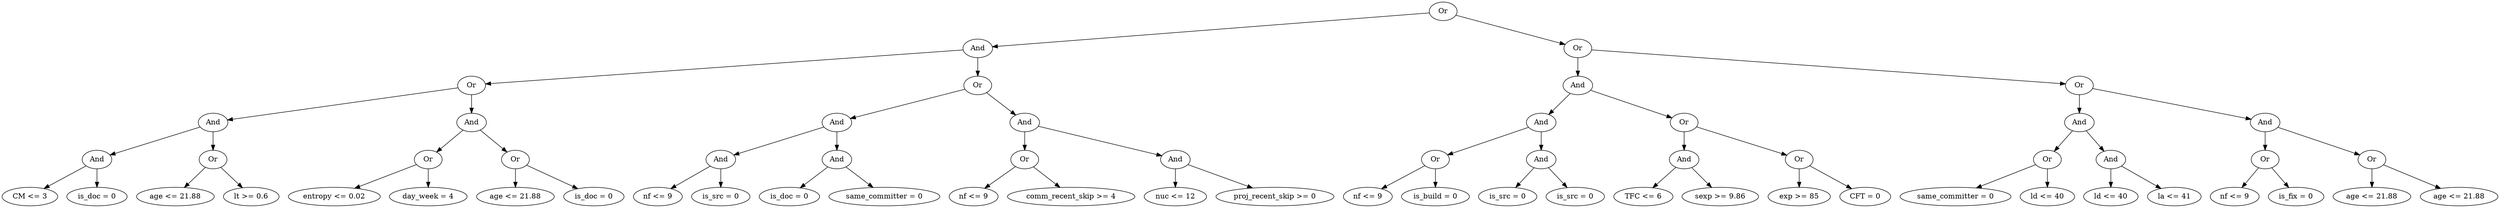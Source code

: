 digraph G {
	graph [bb="0,0,4021.3,396",
		dpi=78
	];
	node [label="\N"];
	1	 [height=0.5,
		label=Or,
		pos="2153.8,378",
		width=0.75];
	2	 [height=0.5,
		label=And,
		pos="1573.8,306",
		width=0.75];
	1 -> 2	 [pos="e,1600.4,310.21 2127.4,373.81 2033.9,362.52 1718.6,324.46 1610.5,311.43"];
	3	 [height=0.5,
		label=Or,
		pos="2602.8,306",
		width=0.75];
	1 -> 3	 [pos="e,2576.7,311.08 2179.9,372.93 2256.2,361.05 2478.9,326.32 2566.7,312.64"];
	4	 [height=0.5,
		label=Or,
		pos="751.85,234",
		width=0.75];
	2 -> 4	 [pos="e,778.52,237.27 1547,302.71 1425.6,292.38 928.74,250.06 788.73,238.14"];
	5	 [height=0.5,
		label=Or,
		pos="1573.8,234",
		width=0.75];
	2 -> 5	 [pos="e,1573.8,252.1 1573.8,287.7 1573.8,279.98 1573.8,270.71 1573.8,262.11"];
	8	 [height=0.5,
		label=And,
		pos="344.85,162",
		width=0.75];
	4 -> 8	 [pos="e,370.76,167.46 726.08,228.57 656.01,216.52 461.85,183.12 380.95,169.21"];
	9	 [height=0.5,
		label=And,
		pos="751.85,162",
		width=0.75];
	4 -> 9	 [pos="e,751.85,180.1 751.85,215.7 751.85,207.98 751.85,198.71 751.85,190.11"];
	16	 [height=0.5,
		label=And,
		pos="157.85,90",
		width=0.75];
	8 -> 16	 [pos="e,180.96,99.654 321.92,152.42 288.97,140.08 228.08,117.29 190.45,103.21"];
	17	 [height=0.5,
		label=Or,
		pos="344.85,90",
		width=0.75];
	8 -> 17	 [pos="e,344.85,108.1 344.85,143.7 344.85,135.98 344.85,126.71 344.85,118.11"];
	32	 [height=0.5,
		label="CM <= 3",
		pos="44.846,18",
		width=1.2457];
	16 -> 32	 [pos="e,68.427,33.608 138.68,77.125 121.86,66.707 97.053,51.34 77.17,39.024"];
	33	 [height=0.5,
		label="is_doc = 0",
		pos="157.85,18",
		width=1.3902];
	16 -> 33	 [pos="e,157.85,36.104 157.85,71.697 157.85,63.983 157.85,54.712 157.85,46.112"];
	34	 [height=0.5,
		label="age <= 21.88",
		pos="284.85,18",
		width=1.6249];
	17 -> 34	 [pos="e,299.1,35.628 331.83,73.811 324.21,64.927 314.42,53.504 305.75,43.388"];
	35	 [height=0.5,
		label="lt >= 0.6",
		pos="403.85,18",
		width=1.1735];
	17 -> 35	 [pos="e,390.25,35.134 357.65,73.811 365.24,64.8 375.04,53.177 383.66,42.955"];
	18	 [height=0.5,
		label=Or,
		pos="682.85,90",
		width=0.75];
	9 -> 18	 [pos="e,697.12,105.49 737.55,146.5 727.93,136.73 715.07,123.69 704.24,112.7"];
	19	 [height=0.5,
		label=Or,
		pos="820.85,90",
		width=0.75];
	9 -> 19	 [pos="e,806.57,105.49 766.14,146.5 775.76,136.73 788.62,123.69 799.46,112.7"];
	36	 [height=0.5,
		label="entropy <= 0.02",
		pos="533.85,18",
		width=1.9318];
	18 -> 36	 [pos="e,565.85,34.035 661.5,78.971 639.01,68.408 603.05,51.513 575.02,38.344"];
	37	 [height=0.5,
		label="day_week = 4",
		pos="682.85,18",
		width=1.7151];
	18 -> 37	 [pos="e,682.85,36.104 682.85,71.697 682.85,63.983 682.85,54.712 682.85,46.112"];
	38	 [height=0.5,
		label="age <= 21.88",
		pos="820.85,18",
		width=1.6249];
	19 -> 38	 [pos="e,820.85,36.104 820.85,71.697 820.85,63.983 820.85,54.712 820.85,46.112"];
	39	 [height=0.5,
		label="is_doc = 0",
		pos="947.85,18",
		width=1.3902];
	19 -> 39	 [pos="e,921.65,33.438 840.97,77.908 860.23,67.29 889.7,51.048 912.82,38.306"];
	10	 [height=0.5,
		label=And,
		pos="1348.8,162",
		width=0.75];
	5 -> 10	 [pos="e,1372.8,170.44 1549.8,225.51 1509.5,212.98 1428.4,187.76 1382.5,173.48"];
	11	 [height=0.5,
		label=And,
		pos="1648.8,162",
		width=0.75];
	5 -> 11	 [pos="e,1633.7,177.14 1589,218.83 1599.7,208.87 1614.2,195.37 1626.2,184.14"];
	20	 [height=0.5,
		label=And,
		pos="1157.8,90",
		width=0.75];
	10 -> 20	 [pos="e,1181,99.474 1325.8,152.56 1292.1,140.21 1229.2,117.15 1190.7,103.03"];
	21	 [height=0.5,
		label=And,
		pos="1348.8,90",
		width=0.75];
	10 -> 21	 [pos="e,1348.8,108.1 1348.8,143.7 1348.8,135.98 1348.8,126.71 1348.8,118.11"];
	40	 [height=0.5,
		label="nf <= 9",
		pos="1053.8,18",
		width=1.0652];
	20 -> 40	 [pos="e,1074.8,33.091 1139.3,76.485 1123.7,66.009 1101.2,50.871 1083.2,38.76"];
	41	 [height=0.5,
		label="is_src = 0",
		pos="1157.8,18",
		width=1.3179];
	20 -> 41	 [pos="e,1157.8,36.104 1157.8,71.697 1157.8,63.983 1157.8,54.712 1157.8,46.112"];
	42	 [height=0.5,
		label="is_doc = 0",
		pos="1272.8,18",
		width=1.3902];
	21 -> 42	 [pos="e,1290.3,35.103 1333.5,74.834 1323.2,65.396 1309.5,52.78 1297.7,41.929"];
	43	 [height=0.5,
		label="same_committer = 0",
		pos="1425.8,18",
		width=2.3651];
	21 -> 43	 [pos="e,1407.6,35.606 1364.4,74.834 1374.7,65.527 1388.3,53.13 1400.1,42.382"];
	22	 [height=0.5,
		label=Or,
		pos="1648.8,90",
		width=0.75];
	11 -> 22	 [pos="e,1648.8,108.1 1648.8,143.7 1648.8,135.98 1648.8,126.71 1648.8,118.11"];
	23	 [height=0.5,
		label=And,
		pos="1890.8,90",
		width=0.75];
	11 -> 23	 [pos="e,1866.6,98.012 1673.4,153.9 1716.8,141.34 1807.2,115.19 1856.7,100.88"];
	44	 [height=0.5,
		label="nf <= 9",
		pos="1566.8,18",
		width=1.0652];
	22 -> 44	 [pos="e,1584.4,34.013 1632.6,75.17 1621.1,65.337 1605.4,51.934 1592.2,40.686"];
	45	 [height=0.5,
		label="comm_recent_skip >= 4",
		pos="1723.8,18",
		width=2.7984];
	22 -> 45	 [pos="e,1705.8,35.859 1664,74.834 1673.8,65.681 1686.8,53.538 1698.2,42.915"];
	46	 [height=0.5,
		label="nuc <= 12",
		pos="1890.8,18",
		width=1.336];
	23 -> 46	 [pos="e,1890.8,36.104 1890.8,71.697 1890.8,63.983 1890.8,54.712 1890.8,46.112"];
	47	 [height=0.5,
		label="proj_recent_skip >= 0",
		pos="2048.8,18",
		width=2.5637];
	23 -> 47	 [pos="e,2013.4,34.701 1912.8,79.267 1936.3,68.86 1974.2,52.072 2004,38.855"];
	6	 [height=0.5,
		label=And,
		pos="2602.8,234",
		width=0.75];
	3 -> 6	 [pos="e,2602.8,252.1 2602.8,287.7 2602.8,279.98 2602.8,270.71 2602.8,262.11"];
	7	 [height=0.5,
		label=Or,
		pos="3354.8,234",
		width=0.75];
	3 -> 7	 [pos="e,3328,237.5 2629.6,302.51 2743.4,291.92 3186.8,250.64 3318,238.43"];
	12	 [height=0.5,
		label=And,
		pos="2483.8,162",
		width=0.75];
	6 -> 12	 [pos="e,2503.5,174.58 2583.2,221.44 2563.9,210.09 2534.3,192.66 2512.4,179.78"];
	13	 [height=0.5,
		label=Or,
		pos="2716.8,162",
		width=0.75];
	6 -> 13	 [pos="e,2697.4,174.93 2622.2,221.13 2640.4,209.91 2668,192.97 2688.7,180.26"];
	24	 [height=0.5,
		label=Or,
		pos="2307.8,90",
		width=0.75];
	12 -> 24	 [pos="e,2330.4,99.973 2461.2,151.99 2430.3,139.71 2374.8,117.63 2339.7,103.68"];
	25	 [height=0.5,
		label=And,
		pos="2483.8,90",
		width=0.75];
	12 -> 25	 [pos="e,2483.8,108.1 2483.8,143.7 2483.8,135.98 2483.8,126.71 2483.8,118.11"];
	48	 [height=0.5,
		label="nf <= 9",
		pos="2197.8,18",
		width=1.0652];
	24 -> 48	 [pos="e,2219.8,32.976 2288.7,76.807 2272,66.209 2247.6,50.669 2228.3,38.37"];
	49	 [height=0.5,
		label="is_build = 0",
		pos="2307.8,18",
		width=1.4985];
	24 -> 49	 [pos="e,2307.8,36.104 2307.8,71.697 2307.8,63.983 2307.8,54.712 2307.8,46.112"];
	50	 [height=0.5,
		label="is_src = 0",
		pos="2426.8,18",
		width=1.3179];
	25 -> 50	 [pos="e,2440.4,35.628 2471.5,73.811 2464.2,64.927 2454.9,53.504 2446.7,43.388"];
	51	 [height=0.5,
		label="is_src = 0",
		pos="2539.8,18",
		width=1.3179];
	25 -> 51	 [pos="e,2526.5,35.628 2496,73.811 2503,65.015 2512.1,53.73 2520.1,43.688"];
	26	 [height=0.5,
		label=And,
		pos="2716.8,90",
		width=0.75];
	13 -> 26	 [pos="e,2716.8,108.1 2716.8,143.7 2716.8,135.98 2716.8,126.71 2716.8,118.11"];
	27	 [height=0.5,
		label=Or,
		pos="2903.8,90",
		width=0.75];
	13 -> 27	 [pos="e,2880.7,99.654 2739.8,152.42 2772.7,140.08 2833.6,117.29 2871.2,103.21"];
	52	 [height=0.5,
		label="TFC <= 6",
		pos="2653.8,18",
		width=1.336];
	26 -> 52	 [pos="e,2668.5,35.29 2703.5,74.155 2695.3,65.072 2684.7,53.243 2675.3,42.87"];
	53	 [height=0.5,
		label="sexp >= 9.86",
		pos="2778.8,18",
		width=1.6429];
	26 -> 53	 [pos="e,2764,35.789 2730,74.155 2737.9,65.2 2748.2,53.576 2757.3,43.309"];
	54	 [height=0.5,
		label="exp >= 85",
		pos="2903.8,18",
		width=1.336];
	27 -> 54	 [pos="e,2903.8,36.104 2903.8,71.697 2903.8,63.983 2903.8,54.712 2903.8,46.112"];
	55	 [height=0.5,
		label="CFT = 0",
		pos="3012.8,18",
		width=1.1916];
	27 -> 55	 [pos="e,2990.3,33.472 2922.8,76.807 2939.1,66.392 2962.7,51.204 2981.7,39.01"];
	14	 [height=0.5,
		label=And,
		pos="3354.8,162",
		width=0.75];
	7 -> 14	 [pos="e,3354.8,180.1 3354.8,215.7 3354.8,207.98 3354.8,198.71 3354.8,190.11"];
	15	 [height=0.5,
		label=And,
		pos="3654.8,162",
		width=0.75];
	7 -> 15	 [pos="e,3629.6,168.88 3379.9,227.15 3433.3,214.7 3558.3,185.52 3619.7,171.21"];
	28	 [height=0.5,
		label=Or,
		pos="3303.8,90",
		width=0.75];
	14 -> 28	 [pos="e,3315.1,106.49 3343.5,145.46 3336.9,136.4 3328.5,124.79 3321,114.61"];
	29	 [height=0.5,
		label=And,
		pos="3405.8,90",
		width=0.75];
	14 -> 29	 [pos="e,3394.6,106.49 3366.2,145.46 3372.8,136.4 3381.2,124.79 3388.6,114.61"];
	56	 [height=0.5,
		label="same_committer = 0",
		pos="3158.8,18",
		width=2.3651];
	28 -> 56	 [pos="e,3191.3,34.686 3282.5,78.671 3261,68.295 3227.3,52.034 3200.5,39.105"];
	57	 [height=0.5,
		label="ld <= 40",
		pos="3303.8,18",
		width=1.1735];
	28 -> 57	 [pos="e,3303.8,36.104 3303.8,71.697 3303.8,63.983 3303.8,54.712 3303.8,46.112"];
	58	 [height=0.5,
		label="ld <= 40",
		pos="3405.8,18",
		width=1.1735];
	29 -> 58	 [pos="e,3405.8,36.104 3405.8,71.697 3405.8,63.983 3405.8,54.712 3405.8,46.112"];
	59	 [height=0.5,
		label="la <= 41",
		pos="3506.8,18",
		width=1.1374];
	29 -> 59	 [pos="e,3485.8,33.585 3423.9,76.485 3438.7,66.238 3459.9,51.531 3477.2,39.559"];
	30	 [height=0.5,
		label=Or,
		pos="3654.8,90",
		width=0.75];
	15 -> 30	 [pos="e,3654.8,108.1 3654.8,143.7 3654.8,135.98 3654.8,126.71 3654.8,118.11"];
	31	 [height=0.5,
		label=Or,
		pos="3827.8,90",
		width=0.75];
	15 -> 31	 [pos="e,3805.2,100.15 3677.5,151.85 3707.6,139.64 3761.3,117.95 3795.6,104.03"];
	60	 [height=0.5,
		label="nf <= 9",
		pos="3603.8,18",
		width=1.0652];
	30 -> 60	 [pos="e,3615.8,35.467 3643.5,73.465 3637.2,64.742 3629.1,53.654 3621.9,43.762"];
	61	 [height=0.5,
		label="is_fix = 0",
		pos="3705.8,18",
		width=1.2638];
	30 -> 61	 [pos="e,3693.8,35.467 3666.2,73.465 3672.5,64.742 3680.6,53.654 3687.8,43.762"];
	62	 [height=0.5,
		label="age <= 21.88",
		pos="3827.8,18",
		width=1.6249];
	31 -> 62	 [pos="e,3827.8,36.104 3827.8,71.697 3827.8,63.983 3827.8,54.712 3827.8,46.112"];
	63	 [height=0.5,
		label="age <= 21.88",
		pos="3962.8,18",
		width=1.6249];
	31 -> 63	 [pos="e,3934.3,33.827 3848.6,78.216 3869,67.674 3900.4,51.383 3925.1,38.555"];
}
